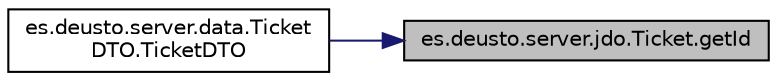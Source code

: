 digraph "es.deusto.server.jdo.Ticket.getId"
{
 // LATEX_PDF_SIZE
  edge [fontname="Helvetica",fontsize="10",labelfontname="Helvetica",labelfontsize="10"];
  node [fontname="Helvetica",fontsize="10",shape=record];
  rankdir="RL";
  Node3 [label="es.deusto.server.jdo.Ticket.getId",height=0.2,width=0.4,color="black", fillcolor="grey75", style="filled", fontcolor="black",tooltip=" "];
  Node3 -> Node4 [dir="back",color="midnightblue",fontsize="10",style="solid"];
  Node4 [label="es.deusto.server.data.Ticket\lDTO.TicketDTO",height=0.2,width=0.4,color="black", fillcolor="white", style="filled",URL="$classes_1_1deusto_1_1server_1_1data_1_1_ticket_d_t_o.html#ad3d32eef4ab6ad5ea98cc7aa35d3de50",tooltip=" "];
}

